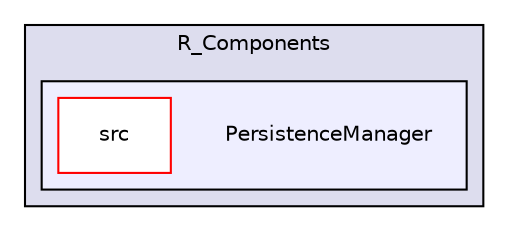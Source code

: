digraph "D:/Work/Programmieren/Java/D-MARLA/Implementation/R_Components/PersistenceManager" {
  compound=true
  node [ fontsize="10", fontname="Helvetica"];
  edge [ labelfontsize="10", labelfontname="Helvetica"];
  subgraph clusterdir_3620bb53abd0f5cae4c369c1e1987135 {
    graph [ bgcolor="#ddddee", pencolor="black", label="R_Components" fontname="Helvetica", fontsize="10", URL="dir_3620bb53abd0f5cae4c369c1e1987135.html"]
  subgraph clusterdir_b9f9cc3ef2a0b3b5219e7d8699867103 {
    graph [ bgcolor="#eeeeff", pencolor="black", label="" URL="dir_b9f9cc3ef2a0b3b5219e7d8699867103.html"];
    dir_b9f9cc3ef2a0b3b5219e7d8699867103 [shape=plaintext label="PersistenceManager"];
    dir_2baeb62e357eca96ff23f267392ebcf1 [shape=box label="src" color="red" fillcolor="white" style="filled" URL="dir_2baeb62e357eca96ff23f267392ebcf1.html"];
  }
  }
}
